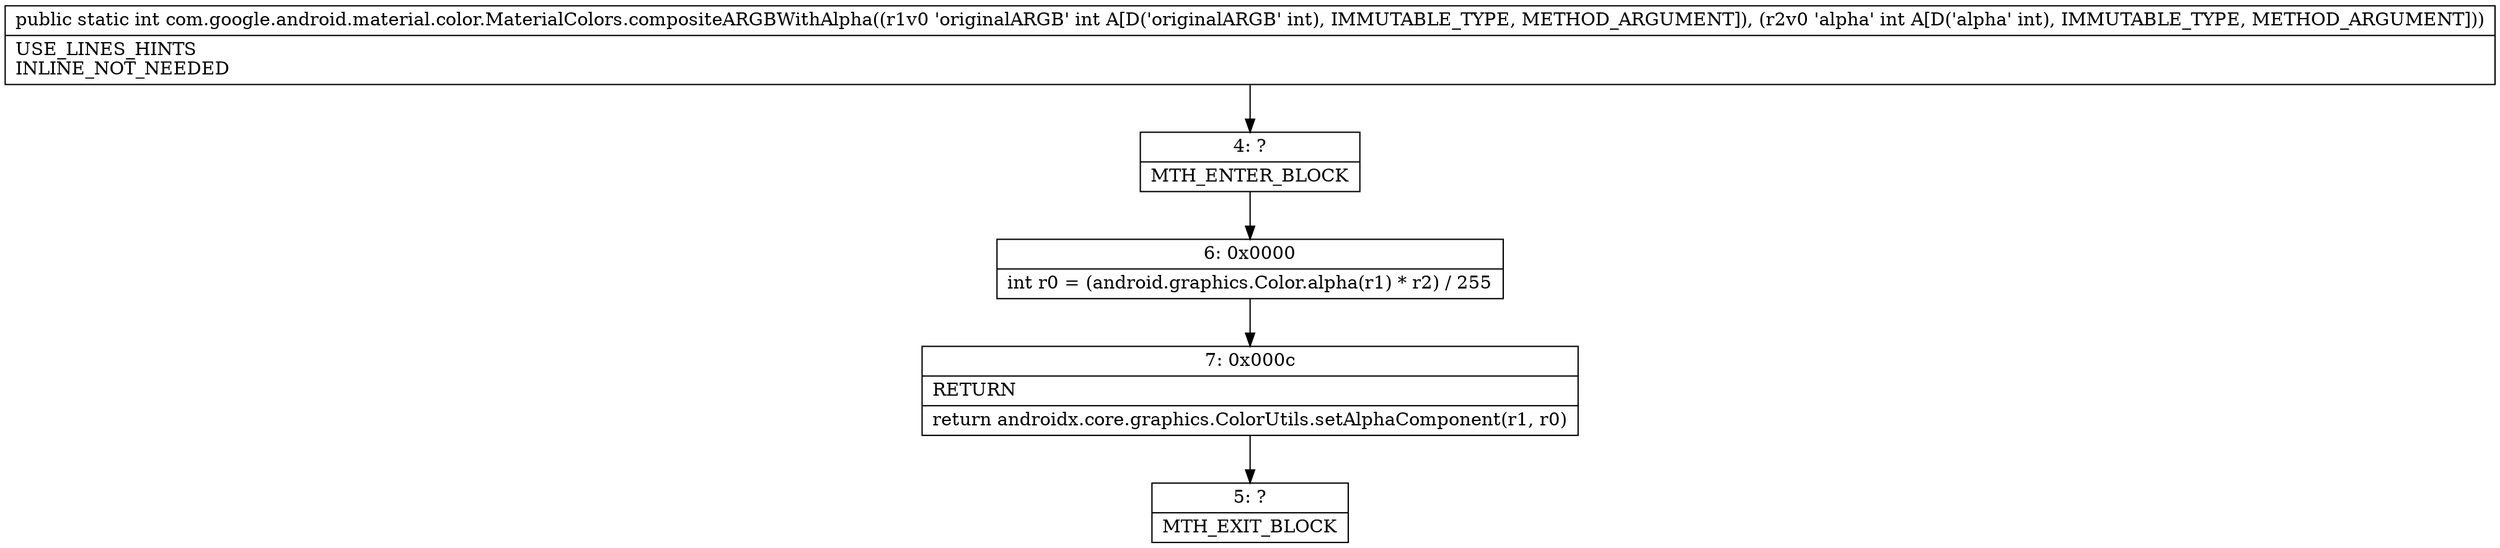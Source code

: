 digraph "CFG forcom.google.android.material.color.MaterialColors.compositeARGBWithAlpha(II)I" {
Node_4 [shape=record,label="{4\:\ ?|MTH_ENTER_BLOCK\l}"];
Node_6 [shape=record,label="{6\:\ 0x0000|int r0 = (android.graphics.Color.alpha(r1) * r2) \/ 255\l}"];
Node_7 [shape=record,label="{7\:\ 0x000c|RETURN\l|return androidx.core.graphics.ColorUtils.setAlphaComponent(r1, r0)\l}"];
Node_5 [shape=record,label="{5\:\ ?|MTH_EXIT_BLOCK\l}"];
MethodNode[shape=record,label="{public static int com.google.android.material.color.MaterialColors.compositeARGBWithAlpha((r1v0 'originalARGB' int A[D('originalARGB' int), IMMUTABLE_TYPE, METHOD_ARGUMENT]), (r2v0 'alpha' int A[D('alpha' int), IMMUTABLE_TYPE, METHOD_ARGUMENT]))  | USE_LINES_HINTS\lINLINE_NOT_NEEDED\l}"];
MethodNode -> Node_4;Node_4 -> Node_6;
Node_6 -> Node_7;
Node_7 -> Node_5;
}

